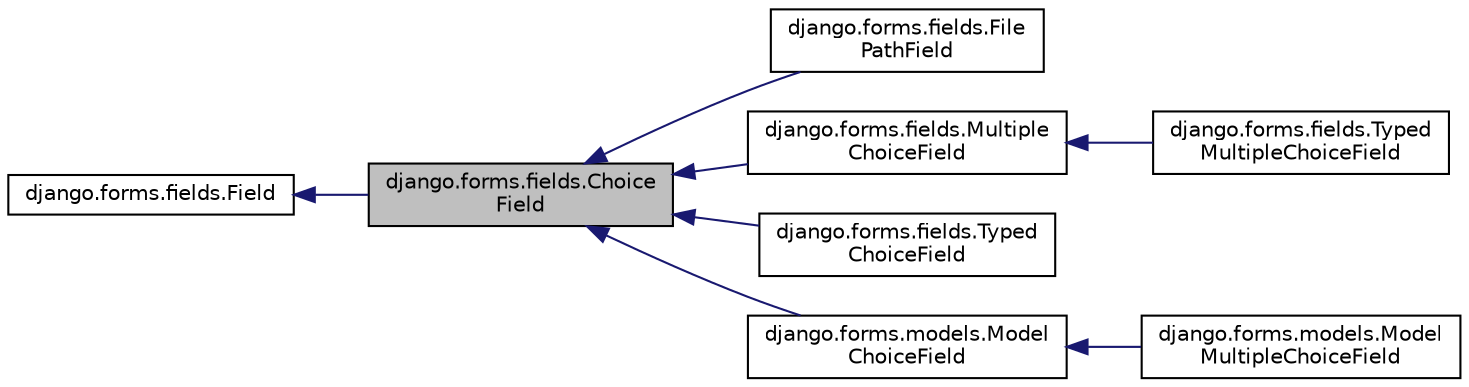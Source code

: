 digraph "django.forms.fields.ChoiceField"
{
 // LATEX_PDF_SIZE
  edge [fontname="Helvetica",fontsize="10",labelfontname="Helvetica",labelfontsize="10"];
  node [fontname="Helvetica",fontsize="10",shape=record];
  rankdir="LR";
  Node1 [label="django.forms.fields.Choice\lField",height=0.2,width=0.4,color="black", fillcolor="grey75", style="filled", fontcolor="black",tooltip=" "];
  Node2 -> Node1 [dir="back",color="midnightblue",fontsize="10",style="solid",fontname="Helvetica"];
  Node2 [label="django.forms.fields.Field",height=0.2,width=0.4,color="black", fillcolor="white", style="filled",URL="$classdjango_1_1forms_1_1fields_1_1_field.html",tooltip=" "];
  Node1 -> Node3 [dir="back",color="midnightblue",fontsize="10",style="solid",fontname="Helvetica"];
  Node3 [label="django.forms.fields.File\lPathField",height=0.2,width=0.4,color="black", fillcolor="white", style="filled",URL="$classdjango_1_1forms_1_1fields_1_1_file_path_field.html",tooltip=" "];
  Node1 -> Node4 [dir="back",color="midnightblue",fontsize="10",style="solid",fontname="Helvetica"];
  Node4 [label="django.forms.fields.Multiple\lChoiceField",height=0.2,width=0.4,color="black", fillcolor="white", style="filled",URL="$classdjango_1_1forms_1_1fields_1_1_multiple_choice_field.html",tooltip=" "];
  Node4 -> Node5 [dir="back",color="midnightblue",fontsize="10",style="solid",fontname="Helvetica"];
  Node5 [label="django.forms.fields.Typed\lMultipleChoiceField",height=0.2,width=0.4,color="black", fillcolor="white", style="filled",URL="$classdjango_1_1forms_1_1fields_1_1_typed_multiple_choice_field.html",tooltip=" "];
  Node1 -> Node6 [dir="back",color="midnightblue",fontsize="10",style="solid",fontname="Helvetica"];
  Node6 [label="django.forms.fields.Typed\lChoiceField",height=0.2,width=0.4,color="black", fillcolor="white", style="filled",URL="$classdjango_1_1forms_1_1fields_1_1_typed_choice_field.html",tooltip=" "];
  Node1 -> Node7 [dir="back",color="midnightblue",fontsize="10",style="solid",fontname="Helvetica"];
  Node7 [label="django.forms.models.Model\lChoiceField",height=0.2,width=0.4,color="black", fillcolor="white", style="filled",URL="$classdjango_1_1forms_1_1models_1_1_model_choice_field.html",tooltip=" "];
  Node7 -> Node8 [dir="back",color="midnightblue",fontsize="10",style="solid",fontname="Helvetica"];
  Node8 [label="django.forms.models.Model\lMultipleChoiceField",height=0.2,width=0.4,color="black", fillcolor="white", style="filled",URL="$classdjango_1_1forms_1_1models_1_1_model_multiple_choice_field.html",tooltip=" "];
}
